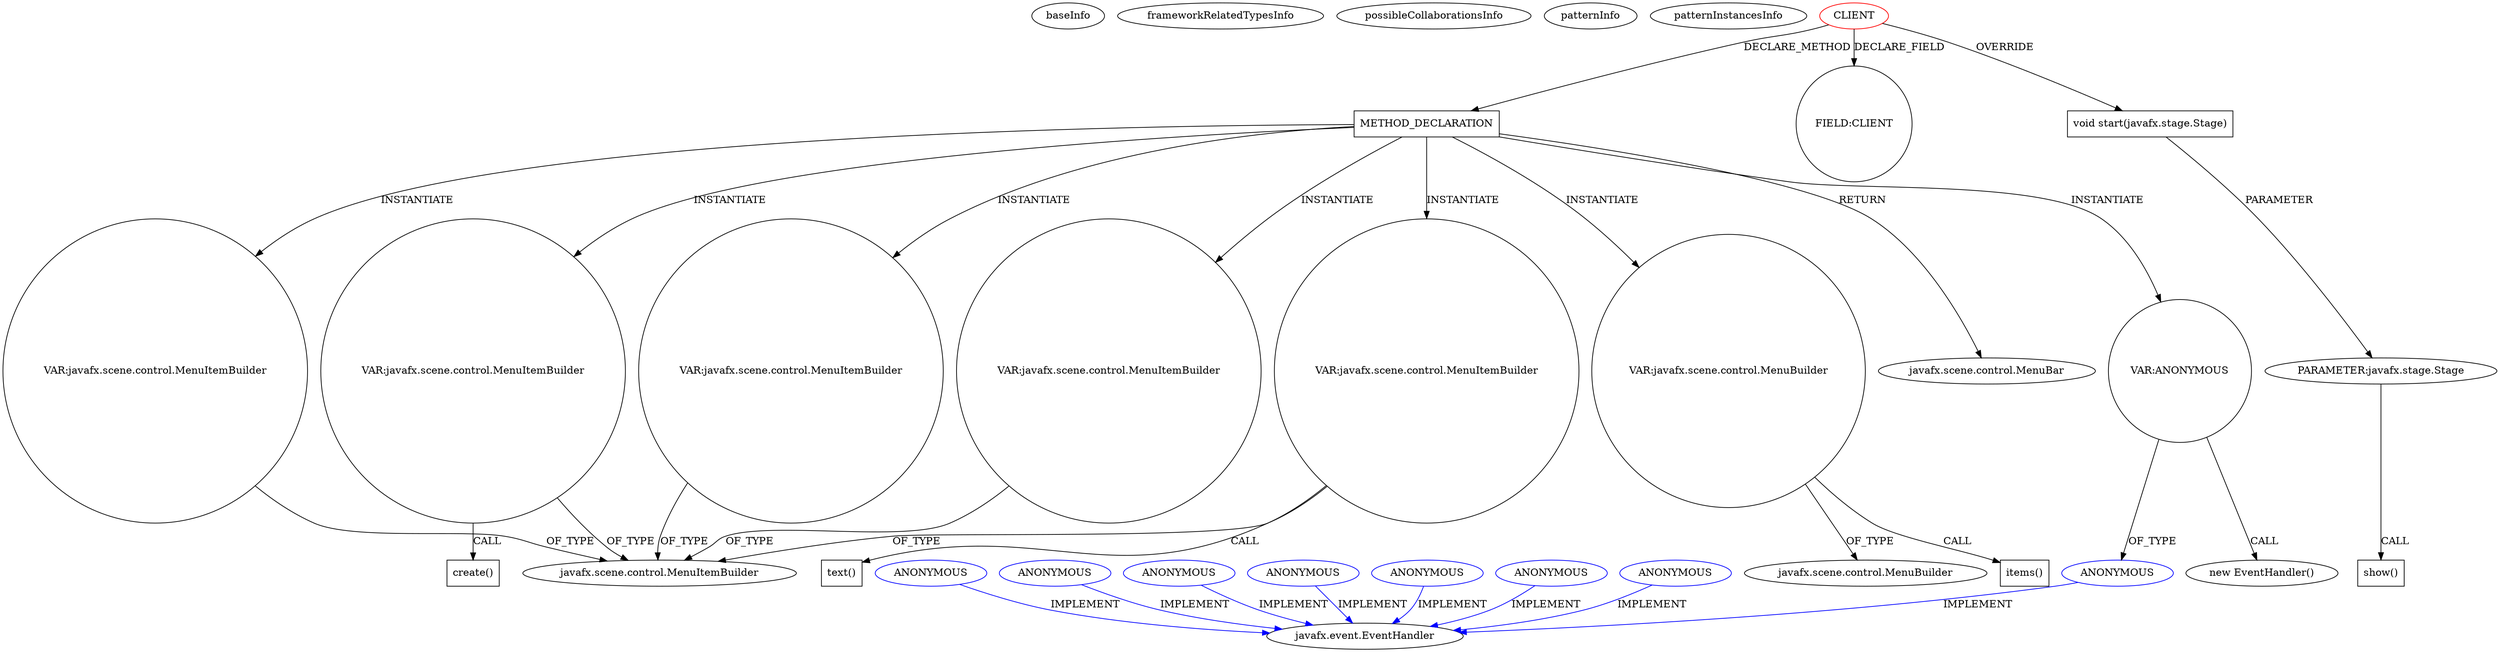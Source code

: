 digraph {
baseInfo[graphId=3955,category="pattern",isAnonymous=false,possibleRelation=false]
frameworkRelatedTypesInfo[]
possibleCollaborationsInfo[]
patternInfo[frequency=2.0,patternRootClient=0]
patternInstancesInfo[0="JoshRobertson-BFSim~/JoshRobertson-BFSim/BFSim-master/src/simulator/FXLauncher.java~FXLauncher~715",1="KraiZeur-library~/KraiZeur-library/library-master/src/application/main/Main.java~Main~737"]
97[label="javafx.scene.control.MenuBuilder",vertexType="FRAMEWORK_CLASS_TYPE",isFrameworkType=false]
98[label="VAR:javafx.scene.control.MenuBuilder",vertexType="VARIABLE_EXPRESION",isFrameworkType=false,shape=circle]
99[label="items()",vertexType="INSIDE_CALL",isFrameworkType=false,shape=box]
66[label="METHOD_DECLARATION",vertexType="CLIENT_METHOD_DECLARATION",isFrameworkType=false,shape=box]
0[label="CLIENT",vertexType="ROOT_CLIENT_CLASS_DECLARATION",isFrameworkType=false,color=red]
67[label="javafx.scene.control.MenuBar",vertexType="FRAMEWORK_CLASS_TYPE",isFrameworkType=false]
92[label="VAR:ANONYMOUS",vertexType="VARIABLE_EXPRESION",isFrameworkType=false,shape=circle]
93[label="ANONYMOUS",vertexType="REFERENCE_ANONYMOUS_DECLARATION",isFrameworkType=false,color=blue]
91[label="new EventHandler()",vertexType="CONSTRUCTOR_CALL",isFrameworkType=false]
14[label="FIELD:CLIENT",vertexType="FIELD_DECLARATION",isFrameworkType=false,shape=circle]
19[label="void start(javafx.stage.Stage)",vertexType="OVERRIDING_METHOD_DECLARATION",isFrameworkType=false,shape=box]
20[label="PARAMETER:javafx.stage.Stage",vertexType="PARAMETER_DECLARATION",isFrameworkType=false]
65[label="show()",vertexType="INSIDE_CALL",isFrameworkType=false,shape=box]
94[label="javafx.event.EventHandler",vertexType="FRAMEWORK_INTERFACE_TYPE",isFrameworkType=false]
160[label="ANONYMOUS",vertexType="REFERENCE_ANONYMOUS_DECLARATION",isFrameworkType=false,color=blue]
207[label="ANONYMOUS",vertexType="REFERENCE_ANONYMOUS_DECLARATION",isFrameworkType=false,color=blue]
147[label="ANONYMOUS",vertexType="REFERENCE_ANONYMOUS_DECLARATION",isFrameworkType=false,color=blue]
141[label="ANONYMOUS",vertexType="REFERENCE_ANONYMOUS_DECLARATION",isFrameworkType=false,color=blue]
236[label="ANONYMOUS",vertexType="REFERENCE_ANONYMOUS_DECLARATION",isFrameworkType=false,color=blue]
299[label="ANONYMOUS",vertexType="REFERENCE_ANONYMOUS_DECLARATION",isFrameworkType=false,color=blue]
173[label="ANONYMOUS",vertexType="REFERENCE_ANONYMOUS_DECLARATION",isFrameworkType=false,color=blue]
76[label="VAR:javafx.scene.control.MenuItemBuilder",vertexType="VARIABLE_EXPRESION",isFrameworkType=false,shape=circle]
75[label="javafx.scene.control.MenuItemBuilder",vertexType="FRAMEWORK_CLASS_TYPE",isFrameworkType=false]
82[label="VAR:javafx.scene.control.MenuItemBuilder",vertexType="VARIABLE_EXPRESION",isFrameworkType=false,shape=circle]
83[label="create()",vertexType="INSIDE_CALL",isFrameworkType=false,shape=box]
73[label="VAR:javafx.scene.control.MenuItemBuilder",vertexType="VARIABLE_EXPRESION",isFrameworkType=false,shape=circle]
79[label="VAR:javafx.scene.control.MenuItemBuilder",vertexType="VARIABLE_EXPRESION",isFrameworkType=false,shape=circle]
101[label="VAR:javafx.scene.control.MenuItemBuilder",vertexType="VARIABLE_EXPRESION",isFrameworkType=false,shape=circle]
102[label="text()",vertexType="INSIDE_CALL",isFrameworkType=false,shape=box]
141->94[label="IMPLEMENT",color=blue]
82->83[label="CALL"]
98->97[label="OF_TYPE"]
19->20[label="PARAMETER"]
173->94[label="IMPLEMENT",color=blue]
76->75[label="OF_TYPE"]
66->101[label="INSTANTIATE"]
98->99[label="CALL"]
66->76[label="INSTANTIATE"]
0->14[label="DECLARE_FIELD"]
73->75[label="OF_TYPE"]
0->19[label="OVERRIDE"]
66->79[label="INSTANTIATE"]
92->93[label="OF_TYPE"]
147->94[label="IMPLEMENT",color=blue]
66->82[label="INSTANTIATE"]
66->92[label="INSTANTIATE"]
20->65[label="CALL"]
0->66[label="DECLARE_METHOD"]
236->94[label="IMPLEMENT",color=blue]
299->94[label="IMPLEMENT",color=blue]
101->102[label="CALL"]
82->75[label="OF_TYPE"]
66->67[label="RETURN"]
66->73[label="INSTANTIATE"]
92->91[label="CALL"]
160->94[label="IMPLEMENT",color=blue]
79->75[label="OF_TYPE"]
207->94[label="IMPLEMENT",color=blue]
66->98[label="INSTANTIATE"]
101->75[label="OF_TYPE"]
93->94[label="IMPLEMENT",color=blue]
}
